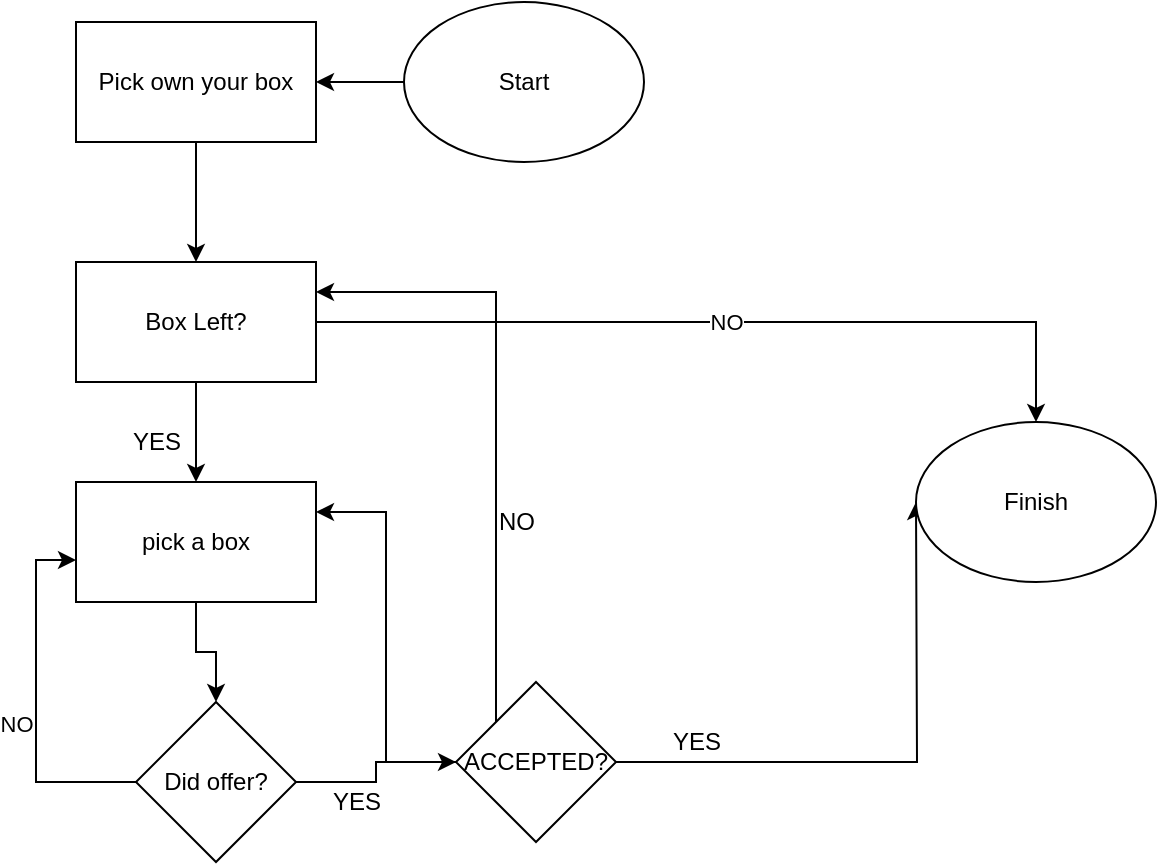 <mxfile version="14.5.7" type="github">
  <diagram id="mOsE3MyUd8TZkOecmfLV" name="Page-1">
    <mxGraphModel dx="945" dy="546" grid="1" gridSize="10" guides="1" tooltips="1" connect="1" arrows="1" fold="1" page="1" pageScale="1" pageWidth="827" pageHeight="1169" math="0" shadow="0">
      <root>
        <mxCell id="0" />
        <mxCell id="1" parent="0" />
        <mxCell id="pqXaqxEOWgDYT0DXLncM-4" style="edgeStyle=orthogonalEdgeStyle;rounded=0;orthogonalLoop=1;jettySize=auto;html=1;exitX=0;exitY=0.5;exitDx=0;exitDy=0;entryX=1;entryY=0.5;entryDx=0;entryDy=0;" edge="1" parent="1" source="pqXaqxEOWgDYT0DXLncM-1" target="pqXaqxEOWgDYT0DXLncM-3">
          <mxGeometry relative="1" as="geometry" />
        </mxCell>
        <mxCell id="pqXaqxEOWgDYT0DXLncM-1" value="Start" style="ellipse;whiteSpace=wrap;html=1;" vertex="1" parent="1">
          <mxGeometry x="354" y="10" width="120" height="80" as="geometry" />
        </mxCell>
        <mxCell id="pqXaqxEOWgDYT0DXLncM-28" style="edgeStyle=orthogonalEdgeStyle;rounded=0;orthogonalLoop=1;jettySize=auto;html=1;" edge="1" parent="1" source="pqXaqxEOWgDYT0DXLncM-3">
          <mxGeometry relative="1" as="geometry">
            <mxPoint x="250" y="140" as="targetPoint" />
          </mxGeometry>
        </mxCell>
        <mxCell id="pqXaqxEOWgDYT0DXLncM-3" value="Pick own your box" style="rounded=0;whiteSpace=wrap;html=1;" vertex="1" parent="1">
          <mxGeometry x="190" y="20" width="120" height="60" as="geometry" />
        </mxCell>
        <mxCell id="pqXaqxEOWgDYT0DXLncM-32" style="edgeStyle=orthogonalEdgeStyle;rounded=0;orthogonalLoop=1;jettySize=auto;html=1;entryX=0.5;entryY=0;entryDx=0;entryDy=0;" edge="1" parent="1" source="pqXaqxEOWgDYT0DXLncM-5" target="pqXaqxEOWgDYT0DXLncM-12">
          <mxGeometry relative="1" as="geometry" />
        </mxCell>
        <mxCell id="pqXaqxEOWgDYT0DXLncM-5" value="pick a box" style="rounded=0;whiteSpace=wrap;html=1;" vertex="1" parent="1">
          <mxGeometry x="190" y="250" width="120" height="60" as="geometry" />
        </mxCell>
        <mxCell id="pqXaqxEOWgDYT0DXLncM-13" style="edgeStyle=orthogonalEdgeStyle;rounded=0;orthogonalLoop=1;jettySize=auto;html=1;entryX=0;entryY=0.65;entryDx=0;entryDy=0;entryPerimeter=0;" edge="1" parent="1" source="pqXaqxEOWgDYT0DXLncM-12" target="pqXaqxEOWgDYT0DXLncM-5">
          <mxGeometry relative="1" as="geometry">
            <mxPoint x="130" y="170" as="targetPoint" />
            <Array as="points">
              <mxPoint x="170" y="400" />
              <mxPoint x="170" y="289" />
            </Array>
          </mxGeometry>
        </mxCell>
        <mxCell id="pqXaqxEOWgDYT0DXLncM-14" value="NO" style="edgeLabel;html=1;align=center;verticalAlign=middle;resizable=0;points=[];" vertex="1" connectable="0" parent="pqXaqxEOWgDYT0DXLncM-13">
          <mxGeometry x="0.286" y="5" relative="1" as="geometry">
            <mxPoint x="-5" y="37" as="offset" />
          </mxGeometry>
        </mxCell>
        <mxCell id="pqXaqxEOWgDYT0DXLncM-34" style="edgeStyle=orthogonalEdgeStyle;rounded=0;orthogonalLoop=1;jettySize=auto;html=1;entryX=0;entryY=0.5;entryDx=0;entryDy=0;" edge="1" parent="1" source="pqXaqxEOWgDYT0DXLncM-12" target="pqXaqxEOWgDYT0DXLncM-18">
          <mxGeometry relative="1" as="geometry" />
        </mxCell>
        <mxCell id="pqXaqxEOWgDYT0DXLncM-12" value="Did offer?" style="rhombus;whiteSpace=wrap;html=1;" vertex="1" parent="1">
          <mxGeometry x="220" y="360" width="80" height="80" as="geometry" />
        </mxCell>
        <mxCell id="pqXaqxEOWgDYT0DXLncM-19" style="edgeStyle=orthogonalEdgeStyle;rounded=0;orthogonalLoop=1;jettySize=auto;html=1;" edge="1" parent="1" source="pqXaqxEOWgDYT0DXLncM-18">
          <mxGeometry relative="1" as="geometry">
            <mxPoint x="610" y="260" as="targetPoint" />
          </mxGeometry>
        </mxCell>
        <mxCell id="pqXaqxEOWgDYT0DXLncM-26" style="edgeStyle=orthogonalEdgeStyle;rounded=0;orthogonalLoop=1;jettySize=auto;html=1;entryX=1;entryY=0.25;entryDx=0;entryDy=0;" edge="1" parent="1" source="pqXaqxEOWgDYT0DXLncM-18" target="pqXaqxEOWgDYT0DXLncM-5">
          <mxGeometry relative="1" as="geometry" />
        </mxCell>
        <mxCell id="pqXaqxEOWgDYT0DXLncM-36" style="edgeStyle=orthogonalEdgeStyle;rounded=0;orthogonalLoop=1;jettySize=auto;html=1;entryX=1;entryY=0.25;entryDx=0;entryDy=0;" edge="1" parent="1" source="pqXaqxEOWgDYT0DXLncM-18" target="pqXaqxEOWgDYT0DXLncM-29">
          <mxGeometry relative="1" as="geometry">
            <mxPoint x="420" y="170" as="targetPoint" />
            <Array as="points">
              <mxPoint x="400" y="155" />
            </Array>
          </mxGeometry>
        </mxCell>
        <mxCell id="pqXaqxEOWgDYT0DXLncM-18" value="ACCEPTED?" style="rhombus;whiteSpace=wrap;html=1;" vertex="1" parent="1">
          <mxGeometry x="380" y="350" width="80" height="80" as="geometry" />
        </mxCell>
        <mxCell id="pqXaqxEOWgDYT0DXLncM-21" value="Finish" style="ellipse;whiteSpace=wrap;html=1;" vertex="1" parent="1">
          <mxGeometry x="610" y="220" width="120" height="80" as="geometry" />
        </mxCell>
        <mxCell id="pqXaqxEOWgDYT0DXLncM-30" style="edgeStyle=orthogonalEdgeStyle;rounded=0;orthogonalLoop=1;jettySize=auto;html=1;entryX=0.5;entryY=0;entryDx=0;entryDy=0;" edge="1" parent="1" source="pqXaqxEOWgDYT0DXLncM-29" target="pqXaqxEOWgDYT0DXLncM-5">
          <mxGeometry relative="1" as="geometry" />
        </mxCell>
        <mxCell id="pqXaqxEOWgDYT0DXLncM-39" value="NO" style="edgeStyle=orthogonalEdgeStyle;rounded=0;orthogonalLoop=1;jettySize=auto;html=1;" edge="1" parent="1" source="pqXaqxEOWgDYT0DXLncM-29" target="pqXaqxEOWgDYT0DXLncM-21">
          <mxGeometry relative="1" as="geometry" />
        </mxCell>
        <mxCell id="pqXaqxEOWgDYT0DXLncM-29" value="Box Left?" style="rounded=0;whiteSpace=wrap;html=1;" vertex="1" parent="1">
          <mxGeometry x="190" y="140" width="120" height="60" as="geometry" />
        </mxCell>
        <mxCell id="pqXaqxEOWgDYT0DXLncM-31" value="YES" style="text;html=1;align=center;verticalAlign=middle;resizable=0;points=[];autosize=1;" vertex="1" parent="1">
          <mxGeometry x="210" y="220" width="40" height="20" as="geometry" />
        </mxCell>
        <mxCell id="pqXaqxEOWgDYT0DXLncM-35" value="YES" style="text;html=1;align=center;verticalAlign=middle;resizable=0;points=[];autosize=1;" vertex="1" parent="1">
          <mxGeometry x="310" y="400" width="40" height="20" as="geometry" />
        </mxCell>
        <mxCell id="pqXaqxEOWgDYT0DXLncM-37" value="NO" style="text;html=1;align=center;verticalAlign=middle;resizable=0;points=[];autosize=1;" vertex="1" parent="1">
          <mxGeometry x="395" y="260" width="30" height="20" as="geometry" />
        </mxCell>
        <mxCell id="pqXaqxEOWgDYT0DXLncM-38" value="YES" style="text;html=1;align=center;verticalAlign=middle;resizable=0;points=[];autosize=1;" vertex="1" parent="1">
          <mxGeometry x="480" y="370" width="40" height="20" as="geometry" />
        </mxCell>
      </root>
    </mxGraphModel>
  </diagram>
</mxfile>
